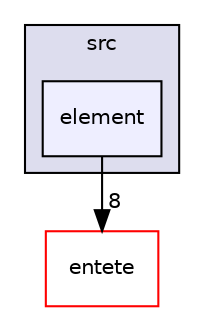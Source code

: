 digraph "src/element" {
  compound=true
  node [ fontsize="10", fontname="Helvetica"];
  edge [ labelfontsize="10", labelfontname="Helvetica"];
  subgraph clusterdir_68267d1309a1af8e8297ef4c3efbcdba {
    graph [ bgcolor="#ddddee", pencolor="black", label="src" fontname="Helvetica", fontsize="10", URL="dir_68267d1309a1af8e8297ef4c3efbcdba.html"]
  dir_0e73e34fbcea4f7b61596c739e68a02f [shape=box, label="element", style="filled", fillcolor="#eeeeff", pencolor="black", URL="dir_0e73e34fbcea4f7b61596c739e68a02f.html"];
  }
  dir_2db5f1c5034b754c69755a32007f81b7 [shape=box label="entete" fillcolor="white" style="filled" color="red" URL="dir_2db5f1c5034b754c69755a32007f81b7.html"];
  dir_0e73e34fbcea4f7b61596c739e68a02f->dir_2db5f1c5034b754c69755a32007f81b7 [headlabel="8", labeldistance=1.5 headhref="dir_000019_000001.html"];
}
